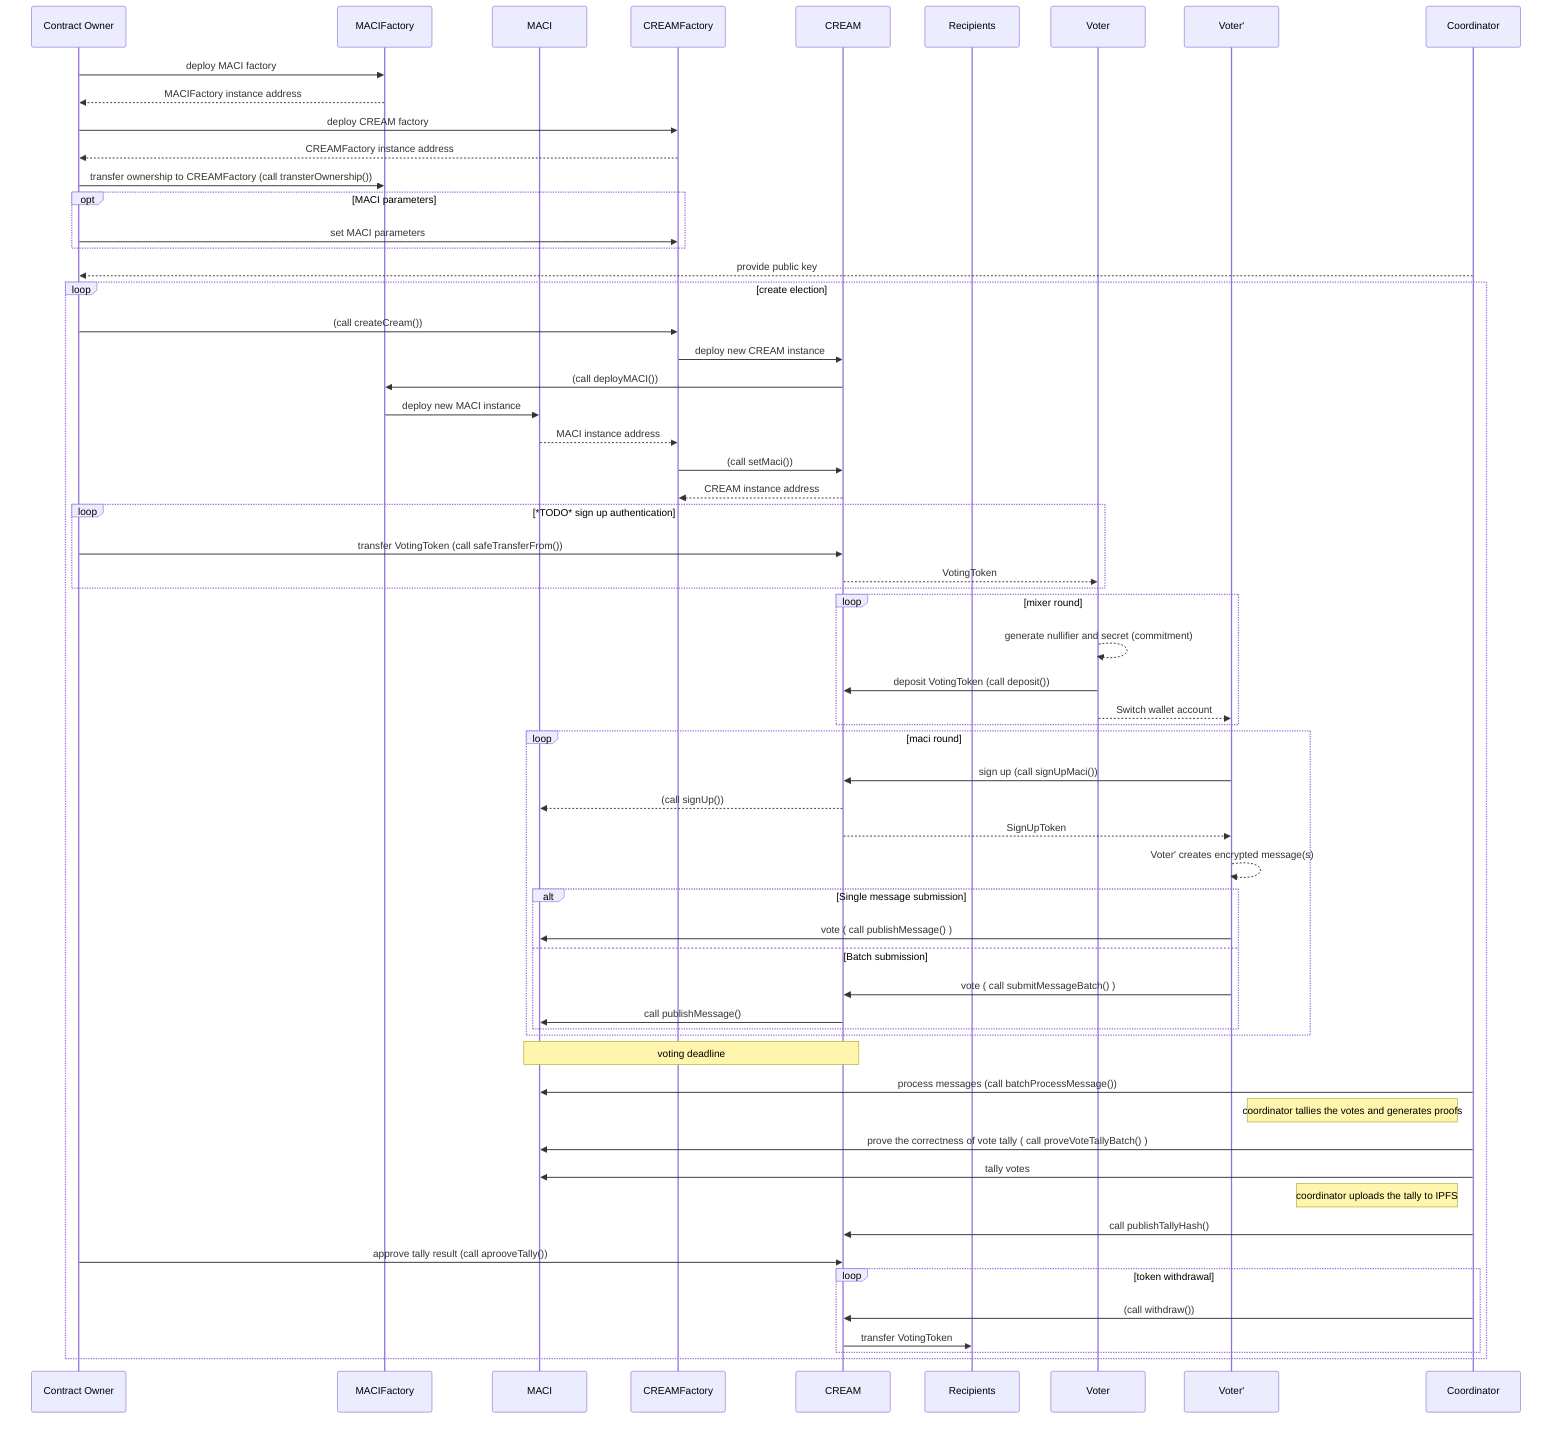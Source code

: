 sequenceDiagram
    participant Contract Owner
    participant MACIFactory
    participant MACI
    participant CREAMFactory
    participant CREAM
    participant Recipients
    participant Voter
    participant Voter'
    participant Coordinator

    Contract Owner ->> MACIFactory: deploy MACI factory
    MACIFactory -->> Contract Owner: MACIFactory instance address
    Contract Owner ->> CREAMFactory: deploy CREAM factory
    CREAMFactory -->> Contract Owner: CREAMFactory instance address
    Contract Owner ->> MACIFactory: transfer ownership to CREAMFactory (call transterOwnership())
    opt MACI parameters
      Contract Owner ->> CREAMFactory: set MACI parameters
    end
    Coordinator -->> Contract Owner: provide public key

    loop create election
      Contract Owner ->> CREAMFactory: (call createCream())
      CREAMFactory ->> CREAM: deploy new CREAM instance
      # CREAM ->> Recipients: (set recipients[])
      CREAM ->> MACIFactory: (call deployMACI())
      MACIFactory ->> MACI: deploy new MACI instance
      MACI -->> CREAMFactory: MACI instance address
      CREAMFactory ->> CREAM: (call setMaci())
      CREAM -->> CREAMFactory: CREAM instance address

      loop *TODO* sign up authentication
        Contract Owner ->> CREAM: transfer VotingToken (call safeTransferFrom())
        CREAM -->> Voter: VotingToken
      end

      loop mixer round
        Voter -->> Voter: generate nullifier and secret (commitment)
        Voter ->> CREAM: deposit VotingToken (call deposit())
        Voter -->> Voter': Switch wallet account
      end
      loop maci round
        Voter' ->> CREAM: sign up (call signUpMaci())
        CREAM -->> MACI: (call signUp())
        CREAM -->> Voter': SignUpToken
        Voter' -->> Voter': Voter' creates encrypted message(s)
        alt Single message submission
          Voter' ->> MACI: vote ( call publishMessage() )
        else Batch submission
          Voter' ->> CREAM: vote ( call submitMessageBatch() )
          CREAM ->> MACI: call publishMessage()
        end
      end

      Note over CREAM, MACI: voting deadline

      Coordinator ->> MACI: process messages (call batchProcessMessage())
      Note left of Coordinator: coordinator tallies the votes and generates proofs
      Coordinator ->> MACI: prove the correctness of vote tally ( call proveVoteTallyBatch() )
      Coordinator ->> MACI: tally votes
      Note left of Coordinator: coordinator uploads the tally to IPFS
      Coordinator ->> CREAM: call publishTallyHash()
      Contract Owner ->> CREAM: approve tally result (call aprooveTally())
      loop token withdrawal
        Coordinator ->> CREAM: (call withdraw())
        CREAM ->> Recipients: transfer VotingToken
      end
    end